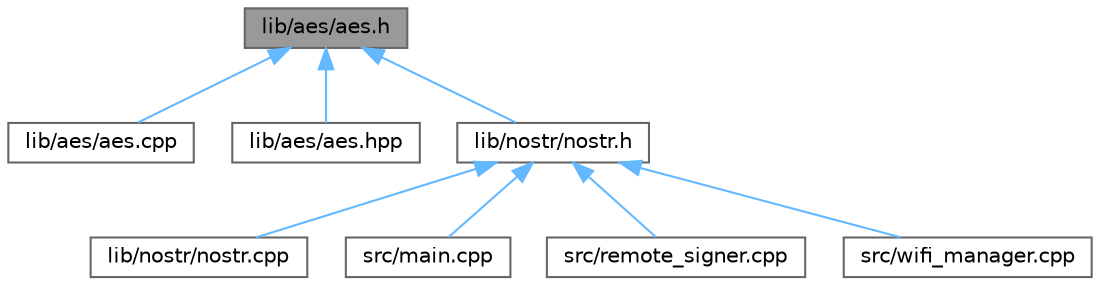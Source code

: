 digraph "lib/aes/aes.h"
{
 // LATEX_PDF_SIZE
  bgcolor="transparent";
  edge [fontname=Helvetica,fontsize=10,labelfontname=Helvetica,labelfontsize=10];
  node [fontname=Helvetica,fontsize=10,shape=box,height=0.2,width=0.4];
  Node1 [label="lib/aes/aes.h",height=0.2,width=0.4,color="gray40", fillcolor="grey60", style="filled", fontcolor="black",tooltip=" "];
  Node1 -> Node2 [dir="back",color="steelblue1",style="solid"];
  Node2 [label="lib/aes/aes.cpp",height=0.2,width=0.4,color="grey40", fillcolor="white", style="filled",URL="$aes_8cpp.html",tooltip=" "];
  Node1 -> Node3 [dir="back",color="steelblue1",style="solid"];
  Node3 [label="lib/aes/aes.hpp",height=0.2,width=0.4,color="grey40", fillcolor="white", style="filled",URL="$aes_8hpp.html",tooltip=" "];
  Node1 -> Node4 [dir="back",color="steelblue1",style="solid"];
  Node4 [label="lib/nostr/nostr.h",height=0.2,width=0.4,color="grey40", fillcolor="white", style="filled",URL="$nostr_8h.html",tooltip=" "];
  Node4 -> Node5 [dir="back",color="steelblue1",style="solid"];
  Node5 [label="lib/nostr/nostr.cpp",height=0.2,width=0.4,color="grey40", fillcolor="white", style="filled",URL="$nostr_8cpp.html",tooltip=" "];
  Node4 -> Node6 [dir="back",color="steelblue1",style="solid"];
  Node6 [label="src/main.cpp",height=0.2,width=0.4,color="grey40", fillcolor="white", style="filled",URL="$main_8cpp.html",tooltip="NWC Powered Point of Sale Device - Main Entry Point."];
  Node4 -> Node7 [dir="back",color="steelblue1",style="solid"];
  Node7 [label="src/remote_signer.cpp",height=0.2,width=0.4,color="grey40", fillcolor="white", style="filled",URL="$remote__signer_8cpp.html",tooltip=" "];
  Node4 -> Node8 [dir="back",color="steelblue1",style="solid"];
  Node8 [label="src/wifi_manager.cpp",height=0.2,width=0.4,color="grey40", fillcolor="white", style="filled",URL="$wifi__manager_8cpp.html",tooltip=" "];
}
